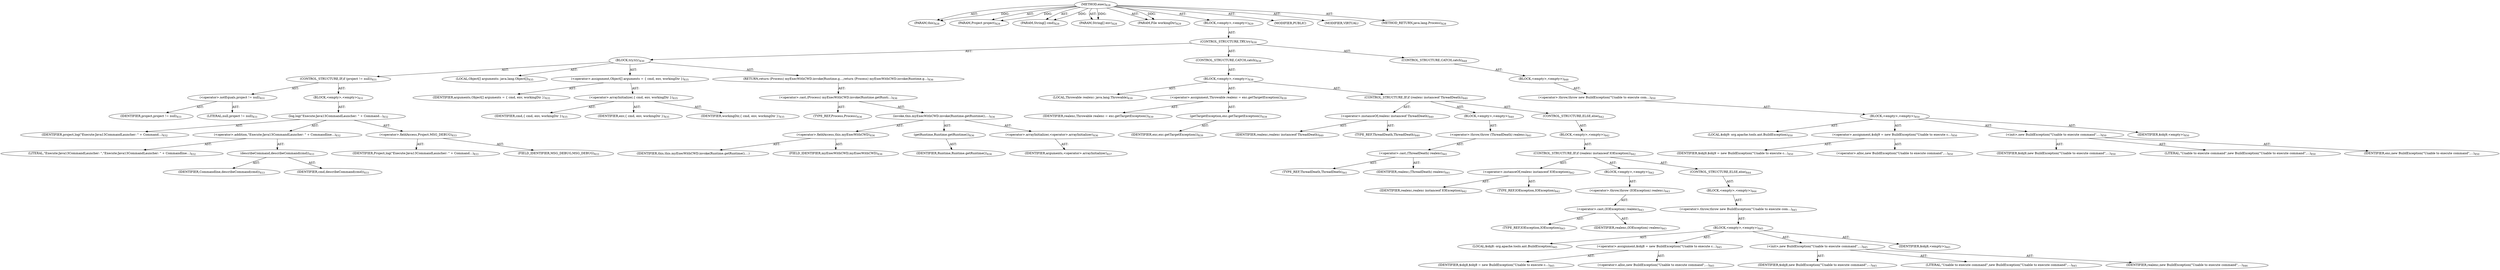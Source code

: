 digraph "exec" {  
"111669149729" [label = <(METHOD,exec)<SUB>828</SUB>> ]
"115964117070" [label = <(PARAM,this)<SUB>828</SUB>> ]
"115964117071" [label = <(PARAM,Project project)<SUB>828</SUB>> ]
"115964117072" [label = <(PARAM,String[] cmd)<SUB>828</SUB>> ]
"115964117073" [label = <(PARAM,String[] env)<SUB>828</SUB>> ]
"115964117074" [label = <(PARAM,File workingDir)<SUB>829</SUB>> ]
"25769803892" [label = <(BLOCK,&lt;empty&gt;,&lt;empty&gt;)<SUB>829</SUB>> ]
"47244640331" [label = <(CONTROL_STRUCTURE,TRY,try)<SUB>830</SUB>> ]
"25769803893" [label = <(BLOCK,try,try)<SUB>830</SUB>> ]
"47244640332" [label = <(CONTROL_STRUCTURE,IF,if (project != null))<SUB>831</SUB>> ]
"30064771474" [label = <(&lt;operator&gt;.notEquals,project != null)<SUB>831</SUB>> ]
"68719477090" [label = <(IDENTIFIER,project,project != null)<SUB>831</SUB>> ]
"90194313326" [label = <(LITERAL,null,project != null)<SUB>831</SUB>> ]
"25769803894" [label = <(BLOCK,&lt;empty&gt;,&lt;empty&gt;)<SUB>831</SUB>> ]
"30064771475" [label = <(log,log(&quot;Execute:Java13CommandLauncher: &quot; + Command...)<SUB>832</SUB>> ]
"68719477091" [label = <(IDENTIFIER,project,log(&quot;Execute:Java13CommandLauncher: &quot; + Command...)<SUB>832</SUB>> ]
"30064771476" [label = <(&lt;operator&gt;.addition,&quot;Execute:Java13CommandLauncher: &quot; + Commandline...)<SUB>832</SUB>> ]
"90194313327" [label = <(LITERAL,&quot;Execute:Java13CommandLauncher: &quot;,&quot;Execute:Java13CommandLauncher: &quot; + Commandline...)<SUB>832</SUB>> ]
"30064771477" [label = <(describeCommand,describeCommand(cmd))<SUB>833</SUB>> ]
"68719477092" [label = <(IDENTIFIER,Commandline,describeCommand(cmd))<SUB>833</SUB>> ]
"68719477093" [label = <(IDENTIFIER,cmd,describeCommand(cmd))<SUB>833</SUB>> ]
"30064771478" [label = <(&lt;operator&gt;.fieldAccess,Project.MSG_DEBUG)<SUB>833</SUB>> ]
"68719477094" [label = <(IDENTIFIER,Project,log(&quot;Execute:Java13CommandLauncher: &quot; + Command...)<SUB>833</SUB>> ]
"55834574931" [label = <(FIELD_IDENTIFIER,MSG_DEBUG,MSG_DEBUG)<SUB>833</SUB>> ]
"94489280557" [label = <(LOCAL,Object[] arguments: java.lang.Object[])<SUB>835</SUB>> ]
"30064771479" [label = <(&lt;operator&gt;.assignment,Object[] arguments = { cmd, env, workingDir })<SUB>835</SUB>> ]
"68719477095" [label = <(IDENTIFIER,arguments,Object[] arguments = { cmd, env, workingDir })<SUB>835</SUB>> ]
"30064771480" [label = <(&lt;operator&gt;.arrayInitializer,{ cmd, env, workingDir })<SUB>835</SUB>> ]
"68719477096" [label = <(IDENTIFIER,cmd,{ cmd, env, workingDir })<SUB>835</SUB>> ]
"68719477097" [label = <(IDENTIFIER,env,{ cmd, env, workingDir })<SUB>835</SUB>> ]
"68719477098" [label = <(IDENTIFIER,workingDir,{ cmd, env, workingDir })<SUB>835</SUB>> ]
"146028888092" [label = <(RETURN,return (Process) myExecWithCWD.invoke(Runtime.g...,return (Process) myExecWithCWD.invoke(Runtime.g...)<SUB>836</SUB>> ]
"30064771481" [label = <(&lt;operator&gt;.cast,(Process) myExecWithCWD.invoke(Runtime.getRunti...)<SUB>836</SUB>> ]
"180388626453" [label = <(TYPE_REF,Process,Process)<SUB>836</SUB>> ]
"30064771482" [label = <(invoke,this.myExecWithCWD.invoke(Runtime.getRuntime(),...)<SUB>836</SUB>> ]
"30064771483" [label = <(&lt;operator&gt;.fieldAccess,this.myExecWithCWD)<SUB>836</SUB>> ]
"68719477099" [label = <(IDENTIFIER,this,this.myExecWithCWD.invoke(Runtime.getRuntime(),...)> ]
"55834574932" [label = <(FIELD_IDENTIFIER,myExecWithCWD,myExecWithCWD)<SUB>836</SUB>> ]
"30064771484" [label = <(getRuntime,Runtime.getRuntime())<SUB>836</SUB>> ]
"68719477100" [label = <(IDENTIFIER,Runtime,Runtime.getRuntime())<SUB>836</SUB>> ]
"30064771485" [label = <(&lt;operator&gt;.arrayInitializer,&lt;operator&gt;.arrayInitializer)<SUB>836</SUB>> ]
"68719477101" [label = <(IDENTIFIER,arguments,&lt;operator&gt;.arrayInitializer)<SUB>837</SUB>> ]
"47244640333" [label = <(CONTROL_STRUCTURE,CATCH,catch)<SUB>838</SUB>> ]
"25769803895" [label = <(BLOCK,&lt;empty&gt;,&lt;empty&gt;)<SUB>838</SUB>> ]
"94489280558" [label = <(LOCAL,Throwable realexc: java.lang.Throwable)<SUB>839</SUB>> ]
"30064771486" [label = <(&lt;operator&gt;.assignment,Throwable realexc = exc.getTargetException())<SUB>839</SUB>> ]
"68719477102" [label = <(IDENTIFIER,realexc,Throwable realexc = exc.getTargetException())<SUB>839</SUB>> ]
"30064771487" [label = <(getTargetException,exc.getTargetException())<SUB>839</SUB>> ]
"68719477103" [label = <(IDENTIFIER,exc,exc.getTargetException())<SUB>839</SUB>> ]
"47244640334" [label = <(CONTROL_STRUCTURE,IF,if (realexc instanceof ThreadDeath))<SUB>840</SUB>> ]
"30064771488" [label = <(&lt;operator&gt;.instanceOf,realexc instanceof ThreadDeath)<SUB>840</SUB>> ]
"68719477104" [label = <(IDENTIFIER,realexc,realexc instanceof ThreadDeath)<SUB>840</SUB>> ]
"180388626454" [label = <(TYPE_REF,ThreadDeath,ThreadDeath)<SUB>840</SUB>> ]
"25769803896" [label = <(BLOCK,&lt;empty&gt;,&lt;empty&gt;)<SUB>840</SUB>> ]
"30064771489" [label = <(&lt;operator&gt;.throw,throw (ThreadDeath) realexc;)<SUB>841</SUB>> ]
"30064771490" [label = <(&lt;operator&gt;.cast,(ThreadDeath) realexc)<SUB>841</SUB>> ]
"180388626455" [label = <(TYPE_REF,ThreadDeath,ThreadDeath)<SUB>841</SUB>> ]
"68719477105" [label = <(IDENTIFIER,realexc,(ThreadDeath) realexc)<SUB>841</SUB>> ]
"47244640335" [label = <(CONTROL_STRUCTURE,ELSE,else)<SUB>842</SUB>> ]
"25769803897" [label = <(BLOCK,&lt;empty&gt;,&lt;empty&gt;)<SUB>842</SUB>> ]
"47244640336" [label = <(CONTROL_STRUCTURE,IF,if (realexc instanceof IOException))<SUB>842</SUB>> ]
"30064771491" [label = <(&lt;operator&gt;.instanceOf,realexc instanceof IOException)<SUB>842</SUB>> ]
"68719477106" [label = <(IDENTIFIER,realexc,realexc instanceof IOException)<SUB>842</SUB>> ]
"180388626456" [label = <(TYPE_REF,IOException,IOException)<SUB>842</SUB>> ]
"25769803898" [label = <(BLOCK,&lt;empty&gt;,&lt;empty&gt;)<SUB>842</SUB>> ]
"30064771492" [label = <(&lt;operator&gt;.throw,throw (IOException) realexc;)<SUB>843</SUB>> ]
"30064771493" [label = <(&lt;operator&gt;.cast,(IOException) realexc)<SUB>843</SUB>> ]
"180388626457" [label = <(TYPE_REF,IOException,IOException)<SUB>843</SUB>> ]
"68719477107" [label = <(IDENTIFIER,realexc,(IOException) realexc)<SUB>843</SUB>> ]
"47244640337" [label = <(CONTROL_STRUCTURE,ELSE,else)<SUB>844</SUB>> ]
"25769803899" [label = <(BLOCK,&lt;empty&gt;,&lt;empty&gt;)<SUB>844</SUB>> ]
"30064771494" [label = <(&lt;operator&gt;.throw,throw new BuildException(&quot;Unable to execute com...)<SUB>845</SUB>> ]
"25769803900" [label = <(BLOCK,&lt;empty&gt;,&lt;empty&gt;)<SUB>845</SUB>> ]
"94489280559" [label = <(LOCAL,$obj8: org.apache.tools.ant.BuildException)<SUB>845</SUB>> ]
"30064771495" [label = <(&lt;operator&gt;.assignment,$obj8 = new BuildException(&quot;Unable to execute c...)<SUB>845</SUB>> ]
"68719477108" [label = <(IDENTIFIER,$obj8,$obj8 = new BuildException(&quot;Unable to execute c...)<SUB>845</SUB>> ]
"30064771496" [label = <(&lt;operator&gt;.alloc,new BuildException(&quot;Unable to execute command&quot;,...)<SUB>845</SUB>> ]
"30064771497" [label = <(&lt;init&gt;,new BuildException(&quot;Unable to execute command&quot;,...)<SUB>845</SUB>> ]
"68719477109" [label = <(IDENTIFIER,$obj8,new BuildException(&quot;Unable to execute command&quot;,...)<SUB>845</SUB>> ]
"90194313328" [label = <(LITERAL,&quot;Unable to execute command&quot;,new BuildException(&quot;Unable to execute command&quot;,...)<SUB>845</SUB>> ]
"68719477110" [label = <(IDENTIFIER,realexc,new BuildException(&quot;Unable to execute command&quot;,...)<SUB>846</SUB>> ]
"68719477111" [label = <(IDENTIFIER,$obj8,&lt;empty&gt;)<SUB>845</SUB>> ]
"47244640338" [label = <(CONTROL_STRUCTURE,CATCH,catch)<SUB>848</SUB>> ]
"25769803901" [label = <(BLOCK,&lt;empty&gt;,&lt;empty&gt;)<SUB>848</SUB>> ]
"30064771498" [label = <(&lt;operator&gt;.throw,throw new BuildException(&quot;Unable to execute com...)<SUB>850</SUB>> ]
"25769803902" [label = <(BLOCK,&lt;empty&gt;,&lt;empty&gt;)<SUB>850</SUB>> ]
"94489280560" [label = <(LOCAL,$obj9: org.apache.tools.ant.BuildException)<SUB>850</SUB>> ]
"30064771499" [label = <(&lt;operator&gt;.assignment,$obj9 = new BuildException(&quot;Unable to execute c...)<SUB>850</SUB>> ]
"68719477112" [label = <(IDENTIFIER,$obj9,$obj9 = new BuildException(&quot;Unable to execute c...)<SUB>850</SUB>> ]
"30064771500" [label = <(&lt;operator&gt;.alloc,new BuildException(&quot;Unable to execute command&quot;,...)<SUB>850</SUB>> ]
"30064771501" [label = <(&lt;init&gt;,new BuildException(&quot;Unable to execute command&quot;,...)<SUB>850</SUB>> ]
"68719477113" [label = <(IDENTIFIER,$obj9,new BuildException(&quot;Unable to execute command&quot;,...)<SUB>850</SUB>> ]
"90194313329" [label = <(LITERAL,&quot;Unable to execute command&quot;,new BuildException(&quot;Unable to execute command&quot;,...)<SUB>850</SUB>> ]
"68719477114" [label = <(IDENTIFIER,exc,new BuildException(&quot;Unable to execute command&quot;,...)<SUB>850</SUB>> ]
"68719477115" [label = <(IDENTIFIER,$obj9,&lt;empty&gt;)<SUB>850</SUB>> ]
"133143986266" [label = <(MODIFIER,PUBLIC)> ]
"133143986267" [label = <(MODIFIER,VIRTUAL)> ]
"128849018913" [label = <(METHOD_RETURN,java.lang.Process)<SUB>828</SUB>> ]
  "111669149729" -> "115964117070"  [ label = "AST: "] 
  "111669149729" -> "115964117071"  [ label = "AST: "] 
  "111669149729" -> "115964117072"  [ label = "AST: "] 
  "111669149729" -> "115964117073"  [ label = "AST: "] 
  "111669149729" -> "115964117074"  [ label = "AST: "] 
  "111669149729" -> "25769803892"  [ label = "AST: "] 
  "111669149729" -> "133143986266"  [ label = "AST: "] 
  "111669149729" -> "133143986267"  [ label = "AST: "] 
  "111669149729" -> "128849018913"  [ label = "AST: "] 
  "25769803892" -> "47244640331"  [ label = "AST: "] 
  "47244640331" -> "25769803893"  [ label = "AST: "] 
  "47244640331" -> "47244640333"  [ label = "AST: "] 
  "47244640331" -> "47244640338"  [ label = "AST: "] 
  "25769803893" -> "47244640332"  [ label = "AST: "] 
  "25769803893" -> "94489280557"  [ label = "AST: "] 
  "25769803893" -> "30064771479"  [ label = "AST: "] 
  "25769803893" -> "146028888092"  [ label = "AST: "] 
  "47244640332" -> "30064771474"  [ label = "AST: "] 
  "47244640332" -> "25769803894"  [ label = "AST: "] 
  "30064771474" -> "68719477090"  [ label = "AST: "] 
  "30064771474" -> "90194313326"  [ label = "AST: "] 
  "25769803894" -> "30064771475"  [ label = "AST: "] 
  "30064771475" -> "68719477091"  [ label = "AST: "] 
  "30064771475" -> "30064771476"  [ label = "AST: "] 
  "30064771475" -> "30064771478"  [ label = "AST: "] 
  "30064771476" -> "90194313327"  [ label = "AST: "] 
  "30064771476" -> "30064771477"  [ label = "AST: "] 
  "30064771477" -> "68719477092"  [ label = "AST: "] 
  "30064771477" -> "68719477093"  [ label = "AST: "] 
  "30064771478" -> "68719477094"  [ label = "AST: "] 
  "30064771478" -> "55834574931"  [ label = "AST: "] 
  "30064771479" -> "68719477095"  [ label = "AST: "] 
  "30064771479" -> "30064771480"  [ label = "AST: "] 
  "30064771480" -> "68719477096"  [ label = "AST: "] 
  "30064771480" -> "68719477097"  [ label = "AST: "] 
  "30064771480" -> "68719477098"  [ label = "AST: "] 
  "146028888092" -> "30064771481"  [ label = "AST: "] 
  "30064771481" -> "180388626453"  [ label = "AST: "] 
  "30064771481" -> "30064771482"  [ label = "AST: "] 
  "30064771482" -> "30064771483"  [ label = "AST: "] 
  "30064771482" -> "30064771484"  [ label = "AST: "] 
  "30064771482" -> "30064771485"  [ label = "AST: "] 
  "30064771483" -> "68719477099"  [ label = "AST: "] 
  "30064771483" -> "55834574932"  [ label = "AST: "] 
  "30064771484" -> "68719477100"  [ label = "AST: "] 
  "30064771485" -> "68719477101"  [ label = "AST: "] 
  "47244640333" -> "25769803895"  [ label = "AST: "] 
  "25769803895" -> "94489280558"  [ label = "AST: "] 
  "25769803895" -> "30064771486"  [ label = "AST: "] 
  "25769803895" -> "47244640334"  [ label = "AST: "] 
  "30064771486" -> "68719477102"  [ label = "AST: "] 
  "30064771486" -> "30064771487"  [ label = "AST: "] 
  "30064771487" -> "68719477103"  [ label = "AST: "] 
  "47244640334" -> "30064771488"  [ label = "AST: "] 
  "47244640334" -> "25769803896"  [ label = "AST: "] 
  "47244640334" -> "47244640335"  [ label = "AST: "] 
  "30064771488" -> "68719477104"  [ label = "AST: "] 
  "30064771488" -> "180388626454"  [ label = "AST: "] 
  "25769803896" -> "30064771489"  [ label = "AST: "] 
  "30064771489" -> "30064771490"  [ label = "AST: "] 
  "30064771490" -> "180388626455"  [ label = "AST: "] 
  "30064771490" -> "68719477105"  [ label = "AST: "] 
  "47244640335" -> "25769803897"  [ label = "AST: "] 
  "25769803897" -> "47244640336"  [ label = "AST: "] 
  "47244640336" -> "30064771491"  [ label = "AST: "] 
  "47244640336" -> "25769803898"  [ label = "AST: "] 
  "47244640336" -> "47244640337"  [ label = "AST: "] 
  "30064771491" -> "68719477106"  [ label = "AST: "] 
  "30064771491" -> "180388626456"  [ label = "AST: "] 
  "25769803898" -> "30064771492"  [ label = "AST: "] 
  "30064771492" -> "30064771493"  [ label = "AST: "] 
  "30064771493" -> "180388626457"  [ label = "AST: "] 
  "30064771493" -> "68719477107"  [ label = "AST: "] 
  "47244640337" -> "25769803899"  [ label = "AST: "] 
  "25769803899" -> "30064771494"  [ label = "AST: "] 
  "30064771494" -> "25769803900"  [ label = "AST: "] 
  "25769803900" -> "94489280559"  [ label = "AST: "] 
  "25769803900" -> "30064771495"  [ label = "AST: "] 
  "25769803900" -> "30064771497"  [ label = "AST: "] 
  "25769803900" -> "68719477111"  [ label = "AST: "] 
  "30064771495" -> "68719477108"  [ label = "AST: "] 
  "30064771495" -> "30064771496"  [ label = "AST: "] 
  "30064771497" -> "68719477109"  [ label = "AST: "] 
  "30064771497" -> "90194313328"  [ label = "AST: "] 
  "30064771497" -> "68719477110"  [ label = "AST: "] 
  "47244640338" -> "25769803901"  [ label = "AST: "] 
  "25769803901" -> "30064771498"  [ label = "AST: "] 
  "30064771498" -> "25769803902"  [ label = "AST: "] 
  "25769803902" -> "94489280560"  [ label = "AST: "] 
  "25769803902" -> "30064771499"  [ label = "AST: "] 
  "25769803902" -> "30064771501"  [ label = "AST: "] 
  "25769803902" -> "68719477115"  [ label = "AST: "] 
  "30064771499" -> "68719477112"  [ label = "AST: "] 
  "30064771499" -> "30064771500"  [ label = "AST: "] 
  "30064771501" -> "68719477113"  [ label = "AST: "] 
  "30064771501" -> "90194313329"  [ label = "AST: "] 
  "30064771501" -> "68719477114"  [ label = "AST: "] 
  "111669149729" -> "115964117070"  [ label = "DDG: "] 
  "111669149729" -> "115964117071"  [ label = "DDG: "] 
  "111669149729" -> "115964117072"  [ label = "DDG: "] 
  "111669149729" -> "115964117073"  [ label = "DDG: "] 
  "111669149729" -> "115964117074"  [ label = "DDG: "] 
}
